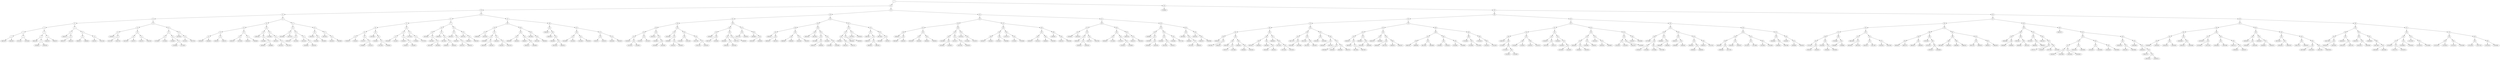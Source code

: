 digraph BST { 
	node [fontname="Arial"];
	l_306837426 [ label = "306837426"];
	l_306915035 [ label = "306915035"];
	l_307101152 [ label = "307101152"];
	l_307230169 [ label = "307230169"];
	l_307838427 [ label = "307838427"];
	l_307887256 [ label = "307887256"];
	l_308012196 [ label = "308012196"];
	l_308225730 [ label = "308225730"];
	l_308262074 [ label = "308262074"];
	l_308913371 [ label = "308913371"];
	l_309051105 [ label = "309051105"];
	l_309196773 [ label = "309196773"];
	l_309950374 [ label = "309950374"];
	l_309966816 [ label = "309966816"];
	l_310097641 [ label = "310097641"];
	l_310112262 [ label = "310112262"];
	l_315227394 [ label = "315227394"];
	l_315307728 [ label = "315307728"];
	l_315483341 [ label = "315483341"];
	l_316227590 [ label = "316227590"];
	l_316407571 [ label = "316407571"];
	l_316515751 [ label = "316515751"];
	l_316614324 [ label = "316614324"];
	l_317406902 [ label = "317406902"];
	l_317455819 [ label = "317455819"];
	l_317568947 [ label = "317568947"];
	l_317682896 [ label = "317682896"];
	l_317716250 [ label = "317716250"];
	l_318710971 [ label = "318710971"];
	l_318727919 [ label = "318727919"];
	l_318748153 [ label = "318748153"];
	l_323600150 [ label = "323600150"];
	l_323694046 [ label = "323694046"];
	l_323823576 [ label = "323823576"];
	l_323861761 [ label = "323861761"];
	l_324662781 [ label = "324662781"];
	l_324794394 [ label = "324794394"];
	l_324904163 [ label = "324904163"];
	l_325008600 [ label = "325008600"];
	l_325844190 [ label = "325844190"];
	l_325936634 [ label = "325936634"];
	l_325958880 [ label = "325958880"];
	l_326106880 [ label = "326106880"];
	l_326725129 [ label = "326725129"];
	l_326727394 [ label = "326727394"];
	l_326872619 [ label = "326872619"];
	l_327106061 [ label = "327106061"];
	l_332129538 [ label = "332129538"];
	l_332377319 [ label = "332377319"];
	l_333051911 [ label = "333051911"];
	l_333178629 [ label = "333178629"];
	l_333293609 [ label = "333293609"];
	l_333297355 [ label = "333297355"];
	l_333414184 [ label = "333414184"];
	l_334100209 [ label = "334100209"];
	l_334198033 [ label = "334198033"];
	l_334443795 [ label = "334443795"];
	l_335228432 [ label = "335228432"];
	l_335258904 [ label = "335258904"];
	l_335378233 [ label = "335378233"];
	l_373908750 [ label = "373908750"];
	l_374056148 [ label = "374056148"];
	l_374187477 [ label = "374187477"];
	l_374288093 [ label = "374288093"];
	l_374321146 [ label = "374321146"];
	l_375074839 [ label = "375074839"];
	l_375203833 [ label = "375203833"];
	l_375371298 [ label = "375371298"];
	l_375385302 [ label = "375385302"];
	l_376010020 [ label = "376010020"];
	l_376124697 [ label = "376124697"];
	l_376286978 [ label = "376286978"];
	l_376385347 [ label = "376385347"];
	l_376420387 [ label = "376420387"];
	l_377058536 [ label = "377058536"];
	l_377075785 [ label = "377075785"];
	l_377471015 [ label = "377471015"];
	l_382297635 [ label = "382297635"];
	l_382318060 [ label = "382318060"];
	l_382433090 [ label = "382433090"];
	l_382729991 [ label = "382729991"];
	l_383495748 [ label = "383495748"];
	l_383596076 [ label = "383596076"];
	l_383610641 [ label = "383610641"];
	l_383776851 [ label = "383776851"];
	l_384431367 [ label = "384431367"];
	l_384646709 [ label = "384646709"];
	l_384791797 [ label = "384791797"];
	l_384825107 [ label = "384825107"];
	l_385460204 [ label = "385460204"];
	l_385591285 [ label = "385591285"];
	l_385707341 [ label = "385707341"];
	l_390835542 [ label = "390835542"];
	l_391079675 [ label = "391079675"];
	l_391867996 [ label = "391867996"];
	l_391870557 [ label = "391870557"];
	l_391884826 [ label = "391884826"];
	l_392001304 [ label = "392001304"];
	l_392162837 [ label = "392162837"];
	l_392167193 [ label = "392167193"];
	l_392899938 [ label = "392899938"];
	l_392949343 [ label = "392949343"];
	l_393029120 [ label = "393029120"];
	l_393035069 [ label = "393035069"];
	l_393080671 [ label = "393080671"];
	l_393871399 [ label = "393871399"];
	l_393953092 [ label = "393953092"];
	l_394133053 [ label = "394133053"];
	l_399245347 [ label = "399245347"];
	l_400254559 [ label = "400254559"];
	l_400375300 [ label = "400375300"];
	l_400387361 [ label = "400387361"];
	l_400520995 [ label = "400520995"];
	l_401304839 [ label = "401304839"];
	l_401340492 [ label = "401340492"];
	l_401420365 [ label = "401420365"];
	l_401466706 [ label = "401466706"];
	l_402255471 [ label = "402255471"];
	l_402339176 [ label = "402339176"];
	l_402503469 [ label = "402503469"];
	l_402602007 [ label = "402602007"];
	l_441008236 [ label = "441008236"];
	l_441155149 [ label = "441155149"];
	l_441169941 [ label = "441169941"];
	l_441396791 [ label = "441396791"];
	l_441431607 [ label = "441431607"];
	l_442203733 [ label = "442203733"];
	l_442348913 [ label = "442348913"];
	l_442445850 [ label = "442445850"];
	l_442497083 [ label = "442497083"];
	l_443234360 [ label = "443234360"];
	l_443398269 [ label = "443398269"];
	l_443492119 [ label = "443492119"];
	l_443546907 [ label = "443546907"];
	l_444182392 [ label = "444182392"];
	l_444311106 [ label = "444311106"];
	l_444411943 [ label = "444411943"];
	l_444432444 [ label = "444432444"];
	l_444577384 [ label = "444577384"];
	l_449409057 [ label = "449409057"];
	l_449671231 [ label = "449671231"];
	l_449706020 [ label = "449706020"];
	l_450461484 [ label = "450461484"];
	l_450475918 [ label = "450475918"];
	l_450618663 [ label = "450618663"];
	l_450737736 [ label = "450737736"];
	l_450848357 [ label = "450848357"];
	l_451671378 [ label = "451671378"];
	l_451900754 [ label = "451900754"];
	l_452558663 [ label = "452558663"];
	l_452814929 [ label = "452814929"];
	l_452984694 [ label = "452984694"];
	l_458059315 [ label = "458059315"];
	l_458076243 [ label = "458076243"];
	l_458209141 [ label = "458209141"];
	l_458866062 [ label = "458866062"];
	l_458993550 [ label = "458993550"];
	l_459106108 [ label = "459106108"];
	l_459223097 [ label = "459223097"];
	l_459914549 [ label = "459914549"];
	l_460142651 [ label = "460142651"];
	l_460924212 [ label = "460924212"];
	l_460963925 [ label = "460963925"];
	l_461106489 [ label = "461106489"];
	l_461235830 [ label = "461235830"];
	l_461334683 [ label = "461334683"];
	l_461354396 [ label = "461354396"];
	l_466315134 [ label = "466315134"];
	l_466321311 [ label = "466321311"];
	l_466335332 [ label = "466335332"];
	l_466583688 [ label = "466583688"];
	l_466609533 [ label = "466609533"];
	l_467236422 [ label = "467236422"];
	l_467664228 [ label = "467664228"];
	l_468270697 [ label = "468270697"];
	l_468658318 [ label = "468658318"];
	l_468676451 [ label = "468676451"];
	l_468695140 [ label = "468695140"];
	l_468713645 [ label = "468713645"];
	l_469334085 [ label = "469334085"];
	l_469708971 [ label = "469708971"];
	l_508260207 [ label = "508260207"];
	l_508526696 [ label = "508526696"];
	l_508554610 [ label = "508554610"];
	l_509159030 [ label = "509159030"];
	l_509163640 [ label = "509163640"];
	l_509558381 [ label = "509558381"];
	l_509589401 [ label = "509589401"];
	l_510223695 [ label = "510223695"];
	l_510240636 [ label = "510240636"];
	l_510258576 [ label = "510258576"];
	l_510476217 [ label = "510476217"];
	l_510617466 [ label = "510617466"];
	l_510640248 [ label = "510640248"];
	l_511391668 [ label = "511391668"];
	l_511405474 [ label = "511405474"];
	l_511553122 [ label = "511553122"];
	l_516548227 [ label = "516548227"];
	l_516630621 [ label = "516630621"];
	l_516780125 [ label = "516780125"];
	l_516892858 [ label = "516892858"];
	l_517848420 [ label = "517848420"];
	l_517864809 [ label = "517864809"];
	l_517957770 [ label = "517957770"];
	l_518600070 [ label = "518600070"];
	l_518762412 [ label = "518762412"];
	l_518880648 [ label = "518880648"];
	l_519042945 [ label = "519042945"];
	l_519830947 [ label = "519830947"];
	l_519907216 [ label = "519907216"];
	l_519923400 [ label = "519923400"];
	l_524926897 [ label = "524926897"];
	l_525301394 [ label = "525301394"];
	l_525940679 [ label = "525940679"];
	l_525942165 [ label = "525942165"];
	l_525991382 [ label = "525991382"];
	l_526217170 [ label = "526217170"];
	l_526237656 [ label = "526237656"];
	l_526984624 [ label = "526984624"];
	l_527132050 [ label = "527132050"];
	l_527265422 [ label = "527265422"];
	l_527283864 [ label = "527283864"];
	l_527429753 [ label = "527429753"];
	l_528201374 [ label = "528201374"];
	l_528216023 [ label = "528216023"];
	l_528461756 [ label = "528461756"];
	l_533298904 [ label = "533298904"];
	l_533540505 [ label = "533540505"];
	l_533540790 [ label = "533540790"];
	l_533708675 [ label = "533708675"];
	l_534364060 [ label = "534364060"];
	l_534472602 [ label = "534472602"];
	l_534493127 [ label = "534493127"];
	l_534620096 [ label = "534620096"];
	l_534771328 [ label = "534771328"];
	l_535376069 [ label = "535376069"];
	l_535685063 [ label = "535685063"];
	l_535772807 [ label = "535772807"];
	l_535806145 [ label = "535806145"];
	l_536575937 [ label = "536575937"];
	l_536835726 [ label = "536835726"];
	l_536849895 [ label = "536849895"];
	l_671088922 [ label = "671088922"];
	l_843670961 [ label = "843670961"];
	l_843825102 [ label = "843825102"];
	l_843966164 [ label = "843966164"];
	l_844705777 [ label = "844705777"];
	l_844742866 [ label = "844742866"];
	l_844837003 [ label = "844837003"];
	l_845000344 [ label = "845000344"];
	l_845096628 [ label = "845096628"];
	l_845149913 [ label = "845149913"];
	l_845785271 [ label = "845785271"];
	l_845903351 [ label = "845903351"];
	l_846032893 [ label = "846032893"];
	l_846182394 [ label = "846182394"];
	l_846196151 [ label = "846196151"];
	l_846980540 [ label = "846980540"];
	l_847116437 [ label = "847116437"];
	l_847210209 [ label = "847210209"];
	l_847243423 [ label = "847243423"];
	l_852177147 [ label = "852177147"];
	l_852321989 [ label = "852321989"];
	l_852475869 [ label = "852475869"];
	l_853114334 [ label = "853114334"];
	l_853147867 [ label = "853147867"];
	l_853243357 [ label = "853243357"];
	l_854304425 [ label = "854304425"];
	l_854425094 [ label = "854425094"];
	l_855189184 [ label = "855189184"];
	l_855211497 [ label = "855211497"];
	l_855453858 [ label = "855453858"];
	l_855484323 [ label = "855484323"];
	l_855584935 [ label = "855584935"];
	l_855637673 [ label = "855637673"];
	l_860469514 [ label = "860469514"];
	l_860710826 [ label = "860710826"];
	l_860732947 [ label = "860732947"];
	l_860876813 [ label = "860876813"];
	l_861531565 [ label = "861531565"];
	l_861665258 [ label = "861665258"];
	l_861890831 [ label = "861890831"];
	l_862582740 [ label = "862582740"];
	l_862939090 [ label = "862939090"];
	l_863580346 [ label = "863580346"];
	l_863747503 [ label = "863747503"];
	l_863892976 [ label = "863892976"];
	l_864022457 [ label = "864022457"];
	l_868837554 [ label = "868837554"];
	l_868958496 [ label = "868958496"];
	l_869119965 [ label = "869119965"];
	l_869246909 [ label = "869246909"];
	l_870036962 [ label = "870036962"];
	l_870052128 [ label = "870052128"];
	l_870168065 [ label = "870168065"];
	l_870180609 [ label = "870180609"];
	l_871052986 [ label = "871052986"];
	l_871198396 [ label = "871198396"];
	l_871314949 [ label = "871314949"];
	l_872018145 [ label = "872018145"];
	l_872151266 [ label = "872151266"];
	l_872261643 [ label = "872261643"];
	l_910897152 [ label = "910897152"];
	l_911042053 [ label = "911042053"];
	l_911044803 [ label = "911044803"];
	l_911062828 [ label = "911062828"];
	l_911190020 [ label = "911190020"];
	l_911828453 [ label = "911828453"];
	l_911966442 [ label = "911966442"];
	l_912094707 [ label = "912094707"];
	l_912244172 [ label = "912244172"];
	l_912877833 [ label = "912877833"];
	l_913041142 [ label = "913041142"];
	l_913260275 [ label = "913260275"];
	l_914090028 [ label = "914090028"];
	l_914190033 [ label = "914190033"];
	l_914224687 [ label = "914224687"];
	l_914320948 [ label = "914320948"];
	l_919201840 [ label = "919201840"];
	l_919289814 [ label = "919289814"];
	l_919322942 [ label = "919322942"];
	l_919435488 [ label = "919435488"];
	l_919596761 [ label = "919596761"];
	l_920334334 [ label = "920334334"];
	l_920481526 [ label = "920481526"];
	l_920598807 [ label = "920598807"];
	l_921301309 [ label = "921301309"];
	l_921387289 [ label = "921387289"];
	l_921661758 [ label = "921661758"];
	l_921696260 [ label = "921696260"];
	l_922320677 [ label = "922320677"];
	l_922468385 [ label = "922468385"];
	l_927705086 [ label = "927705086"];
	l_927820012 [ label = "927820012"];
	l_927840485 [ label = "927840485"];
	l_927940866 [ label = "927940866"];
	l_927973350 [ label = "927973350"];
	l_928593639 [ label = "928593639"];
	l_928628493 [ label = "928628493"];
	l_928998993 [ label = "928998993"];
	l_929822471 [ label = "929822471"];
	l_929906956 [ label = "929906956"];
	l_930064361 [ label = "930064361"];
	l_930833933 [ label = "930833933"];
	l_930840810 [ label = "930840810"];
	l_930869040 [ label = "930869040"];
	l_930965273 [ label = "930965273"];
	l_931115254 [ label = "931115254"];
	l_935929359 [ label = "935929359"];
	l_935985488 [ label = "935985488"];
	l_936111865 [ label = "936111865"];
	l_936243550 [ label = "936243550"];
	l_936328767 [ label = "936328767"];
	l_937128279 [ label = "937128279"];
	l_937143864 [ label = "937143864"];
	l_937291866 [ label = "937291866"];
	l_937424899 [ label = "937424899"];
	l_938180856 [ label = "938180856"];
	l_938309916 [ label = "938309916"];
	l_938472989 [ label = "938472989"];
	l_939108607 [ label = "939108607"];
	l_939468839 [ label = "939468839"];
	l_939523912 [ label = "939523912"];
	l_977872421 [ label = "977872421"];
	l_978020199 [ label = "978020199"];
	l_978038375 [ label = "978038375"];
	l_978139168 [ label = "978139168"];
	l_978305029 [ label = "978305029"];
	l_978319650 [ label = "978319650"];
	l_979069000 [ label = "979069000"];
	l_979088965 [ label = "979088965"];
	l_979185969 [ label = "979185969"];
	l_980021099 [ label = "980021099"];
	l_980236616 [ label = "980236616"];
	l_980379185 [ label = "980379185"];
	l_981053237 [ label = "981053237"];
	l_981172087 [ label = "981172087"];
	l_981333516 [ label = "981333516"];
	l_981413484 [ label = "981413484"];
	l_986396237 [ label = "986396237"];
	l_986410778 [ label = "986410778"];
	l_986545979 [ label = "986545979"];
	l_986558045 [ label = "986558045"];
	l_987344505 [ label = "987344505"];
	l_987595070 [ label = "987595070"];
	l_987606848 [ label = "987606848"];
	l_987705116 [ label = "987705116"];
	l_988376865 [ label = "988376865"];
	l_988493430 [ label = "988493430"];
	l_988638840 [ label = "988638840"];
	l_988803421 [ label = "988803421"];
	l_989411169 [ label = "989411169"];
	l_989556570 [ label = "989556570"];
	l_989669411 [ label = "989669411"];
	l_989818440 [ label = "989818440"];
	l_994666850 [ label = "994666850"];
	l_994688555 [ label = "994688555"];
	l_995043680 [ label = "995043680"];
	l_995753601 [ label = "995753601"];
	l_995960966 [ label = "995960966"];
	l_996141103 [ label = "996141103"];
	l_996800583 [ label = "996800583"];
	l_996882545 [ label = "996882545"];
	l_997013870 [ label = "997013870"];
	l_997814311 [ label = "997814311"];
	l_997848975 [ label = "997848975"];
	l_997977908 [ label = "997977908"];
	l_997979950 [ label = "997979950"];
	l_998112914 [ label = "998112914"];
	l_998244472 [ label = "998244472"];
	l_1003038577 [ label = "1003038577"];
	l_1003075886 [ label = "1003075886"];
	l_1003169626 [ label = "1003169626"];
	l_1003206991 [ label = "1003206991"];
	l_1003225436 [ label = "1003225436"];
	l_1003349845 [ label = "1003349845"];
	l_1004106070 [ label = "1004106070"];
	l_1004269948 [ label = "1004269948"];
	l_1004355229 [ label = "1004355229"];
	l_1004499094 [ label = "1004499094"];
	l_1005283739 [ label = "1005283739"];
	l_1005418327 [ label = "1005418327"];
	l_1005448861 [ label = "1005448861"];
	l_1005584806 [ label = "1005584806"];
	l_1006237787 [ label = "1006237787"];
	l_1006315616 [ label = "1006315616"];
	l_1006338172 [ label = "1006338172"];
	l_1006580126 [ label = "1006580126"];
	l_1044983687 [ label = "1044983687"];
	l_1045032876 [ label = "1045032876"];
	l_1045391436 [ label = "1045391436"];
	l_1045428333 [ label = "1045428333"];
	l_1046036646 [ label = "1046036646"];
	l_1046347651 [ label = "1046347651"];
	l_1046440068 [ label = "1046440068"];
	l_1047099301 [ label = "1047099301"];
	l_1047101766 [ label = "1047101766"];
	l_1047394471 [ label = "1047394471"];
	l_1048166005 [ label = "1048166005"];
	l_1048276809 [ label = "1048276809"];
	l_1048393334 [ label = "1048393334"];
	l_1048428727 [ label = "1048428727"];
	l_1048521113 [ label = "1048521113"];
	l_1053503097 [ label = "1053503097"];
	l_1053534299 [ label = "1053534299"];
	l_1053653072 [ label = "1053653072"];
	l_1054556244 [ label = "1054556244"];
	l_1054680922 [ label = "1054680922"];
	l_1054832574 [ label = "1054832574"];
	l_1055518912 [ label = "1055518912"];
	l_1055620793 [ label = "1055620793"];
	l_1055735642 [ label = "1055735642"];
	l_1056517782 [ label = "1056517782"];
	l_1056663415 [ label = "1056663415"];
	l_1056702808 [ label = "1056702808"];
	l_1056781945 [ label = "1056781945"];
	l_1056913799 [ label = "1056913799"];
	l_1056947848 [ label = "1056947848"];
	l_1061893764 [ label = "1061893764"];
	l_1061929354 [ label = "1061929354"];
	l_1062172255 [ label = "1062172255"];
	l_1062862476 [ label = "1062862476"];
	l_1063221345 [ label = "1063221345"];
	l_1063237794 [ label = "1063237794"];
	l_1064003791 [ label = "1064003791"];
	l_1064152972 [ label = "1064152972"];
	l_1064304300 [ label = "1064304300"];
	l_1065089389 [ label = "1065089389"];
	l_1065170802 [ label = "1065170802"];
	l_1065320084 [ label = "1065320084"];
	l_1065336456 [ label = "1065336456"];
	l_1070186705 [ label = "1070186705"];
	l_1070278770 [ label = "1070278770"];
	l_1070329720 [ label = "1070329720"];
	l_1070459085 [ label = "1070459085"];
	l_1070590325 [ label = "1070590325"];
	l_1071197807 [ label = "1071197807"];
	l_1071382743 [ label = "1071382743"];
	l_1071640956 [ label = "1071640956"];
	l_1072247185 [ label = "1072247185"];
	l_1072396219 [ label = "1072396219"];
	l_1072431316 [ label = "1072431316"];
	l_1072562389 [ label = "1072562389"];
	l_1073311965 [ label = "1073311965"];
	l_1073477783 [ label = "1073477783"];
	l_1073576419 [ label = "1073576419"];
	l_1073592801 [ label = "1073592801"];
	i_0 [ label = "0"];
	i_0 -> {i_241 i_242};
	i_1 [ label = "1"];
	i_1 -> {l_306837426 l_306915035};
	i_2 [ label = "2"];
	i_2 -> {l_307101152 l_307230169};
	i_3 [ label = "3"];
	i_3 -> {i_1 i_2};
	i_4 [ label = "4"];
	i_4 -> {i_6 i_7};
	i_5 [ label = "5"];
	i_5 -> {l_307838427 l_307887256};
	i_6 [ label = "6"];
	i_6 -> {i_5 l_308012196};
	i_7 [ label = "7"];
	i_7 -> {l_308225730 l_308262074};
	i_8 [ label = "8"];
	i_8 -> {i_3 i_4};
	i_9 [ label = "9"];
	i_9 -> {i_11 i_12};
	i_10 [ label = "10"];
	i_10 -> {l_308913371 l_309051105};
	i_11 [ label = "11"];
	i_11 -> {i_10 l_309196773};
	i_12 [ label = "12"];
	i_12 -> {i_13 i_14};
	i_13 [ label = "13"];
	i_13 -> {l_309950374 l_309966816};
	i_14 [ label = "14"];
	i_14 -> {l_310097641 l_310112262};
	i_15 [ label = "15"];
	i_15 -> {i_8 i_9};
	i_16 [ label = "16"];
	i_16 -> {i_22 i_23};
	i_17 [ label = "17"];
	i_17 -> {l_315227394 l_315307728};
	i_18 [ label = "18"];
	i_18 -> {i_17 l_315483341};
	i_19 [ label = "19"];
	i_19 -> {i_20 i_21};
	i_20 [ label = "20"];
	i_20 -> {l_316227590 l_316407571};
	i_21 [ label = "21"];
	i_21 -> {l_316515751 l_316614324};
	i_22 [ label = "22"];
	i_22 -> {i_18 i_19};
	i_23 [ label = "23"];
	i_23 -> {i_27 i_28};
	i_24 [ label = "24"];
	i_24 -> {l_317406902 l_317455819};
	i_25 [ label = "25"];
	i_25 -> {l_317568947 i_26};
	i_26 [ label = "26"];
	i_26 -> {l_317682896 l_317716250};
	i_27 [ label = "27"];
	i_27 -> {i_24 i_25};
	i_28 [ label = "28"];
	i_28 -> {i_29 l_318748153};
	i_29 [ label = "29"];
	i_29 -> {l_318710971 l_318727919};
	i_30 [ label = "30"];
	i_30 -> {i_15 i_16};
	i_31 [ label = "31"];
	i_31 -> {i_46 i_47};
	i_32 [ label = "32"];
	i_32 -> {l_323600150 l_323694046};
	i_33 [ label = "33"];
	i_33 -> {l_323823576 l_323861761};
	i_34 [ label = "34"];
	i_34 -> {i_32 i_33};
	i_35 [ label = "35"];
	i_35 -> {i_36 i_37};
	i_36 [ label = "36"];
	i_36 -> {l_324662781 l_324794394};
	i_37 [ label = "37"];
	i_37 -> {l_324904163 l_325008600};
	i_38 [ label = "38"];
	i_38 -> {i_34 i_35};
	i_39 [ label = "39"];
	i_39 -> {i_42 i_43};
	i_40 [ label = "40"];
	i_40 -> {i_41 l_326106880};
	i_41 [ label = "41"];
	i_41 -> {l_325936634 l_325958880};
	i_42 [ label = "42"];
	i_42 -> {l_325844190 i_40};
	i_43 [ label = "43"];
	i_43 -> {i_45 l_327106061};
	i_44 [ label = "44"];
	i_44 -> {l_326725129 l_326727394};
	i_45 [ label = "45"];
	i_45 -> {i_44 l_326872619};
	i_46 [ label = "46"];
	i_46 -> {i_38 i_39};
	i_47 [ label = "47"];
	i_47 -> {i_53 i_54};
	i_48 [ label = "48"];
	i_48 -> {l_332129538 l_332377319};
	i_49 [ label = "49"];
	i_49 -> {i_50 i_51};
	i_50 [ label = "50"];
	i_50 -> {l_333051911 l_333178629};
	i_51 [ label = "51"];
	i_51 -> {i_52 l_333414184};
	i_52 [ label = "52"];
	i_52 -> {l_333293609 l_333297355};
	i_53 [ label = "53"];
	i_53 -> {i_48 i_49};
	i_54 [ label = "54"];
	i_54 -> {i_56 i_57};
	i_55 [ label = "55"];
	i_55 -> {l_334100209 l_334198033};
	i_56 [ label = "56"];
	i_56 -> {i_55 l_334443795};
	i_57 [ label = "57"];
	i_57 -> {i_58 l_335378233};
	i_58 [ label = "58"];
	i_58 -> {l_335228432 l_335258904};
	i_59 [ label = "59"];
	i_59 -> {i_30 i_31};
	i_60 [ label = "60"];
	i_60 -> {i_91 i_92};
	i_61 [ label = "61"];
	i_61 -> {l_373908750 l_374056148};
	i_62 [ label = "62"];
	i_62 -> {l_374187477 i_63};
	i_63 [ label = "63"];
	i_63 -> {l_374288093 l_374321146};
	i_64 [ label = "64"];
	i_64 -> {i_61 i_62};
	i_65 [ label = "65"];
	i_65 -> {l_375074839 i_66};
	i_66 [ label = "66"];
	i_66 -> {l_375203833 i_67};
	i_67 [ label = "67"];
	i_67 -> {l_375371298 l_375385302};
	i_68 [ label = "68"];
	i_68 -> {i_64 i_65};
	i_69 [ label = "69"];
	i_69 -> {i_73 i_74};
	i_70 [ label = "70"];
	i_70 -> {l_376010020 l_376124697};
	i_71 [ label = "71"];
	i_71 -> {l_376286978 i_72};
	i_72 [ label = "72"];
	i_72 -> {l_376385347 l_376420387};
	i_73 [ label = "73"];
	i_73 -> {i_70 i_71};
	i_74 [ label = "74"];
	i_74 -> {i_75 l_377471015};
	i_75 [ label = "75"];
	i_75 -> {l_377058536 l_377075785};
	i_76 [ label = "76"];
	i_76 -> {i_68 i_69};
	i_77 [ label = "77"];
	i_77 -> {i_84 i_85};
	i_78 [ label = "78"];
	i_78 -> {l_382297635 l_382318060};
	i_79 [ label = "79"];
	i_79 -> {i_78 l_382433090};
	i_80 [ label = "80"];
	i_80 -> {i_79 l_382729991};
	i_81 [ label = "81"];
	i_81 -> {l_383495748 i_82};
	i_82 [ label = "82"];
	i_82 -> {i_83 l_383776851};
	i_83 [ label = "83"];
	i_83 -> {l_383596076 l_383610641};
	i_84 [ label = "84"];
	i_84 -> {i_80 i_81};
	i_85 [ label = "85"];
	i_85 -> {i_88 i_89};
	i_86 [ label = "86"];
	i_86 -> {l_384646709 i_87};
	i_87 [ label = "87"];
	i_87 -> {l_384791797 l_384825107};
	i_88 [ label = "88"];
	i_88 -> {l_384431367 i_86};
	i_89 [ label = "89"];
	i_89 -> {i_90 l_385707341};
	i_90 [ label = "90"];
	i_90 -> {l_385460204 l_385591285};
	i_91 [ label = "91"];
	i_91 -> {i_76 i_77};
	i_92 [ label = "92"];
	i_92 -> {i_107 i_108};
	i_93 [ label = "93"];
	i_93 -> {l_390835542 l_391079675};
	i_94 [ label = "94"];
	i_94 -> {i_96 i_97};
	i_95 [ label = "95"];
	i_95 -> {l_391867996 l_391870557};
	i_96 [ label = "96"];
	i_96 -> {i_95 l_391884826};
	i_97 [ label = "97"];
	i_97 -> {l_392001304 i_98};
	i_98 [ label = "98"];
	i_98 -> {l_392162837 l_392167193};
	i_99 [ label = "99"];
	i_99 -> {i_93 i_94};
	i_100 [ label = "100"];
	i_100 -> {i_104 i_105};
	i_101 [ label = "101"];
	i_101 -> {l_392899938 l_392949343};
	i_102 [ label = "102"];
	i_102 -> {i_103 l_393080671};
	i_103 [ label = "103"];
	i_103 -> {l_393029120 l_393035069};
	i_104 [ label = "104"];
	i_104 -> {i_101 i_102};
	i_105 [ label = "105"];
	i_105 -> {i_106 l_394133053};
	i_106 [ label = "106"];
	i_106 -> {l_393871399 l_393953092};
	i_107 [ label = "107"];
	i_107 -> {i_99 i_100};
	i_108 [ label = "108"];
	i_108 -> {i_112 i_113};
	i_109 [ label = "109"];
	i_109 -> {l_400254559 i_110};
	i_110 [ label = "110"];
	i_110 -> {i_111 l_400520995};
	i_111 [ label = "111"];
	i_111 -> {l_400375300 l_400387361};
	i_112 [ label = "112"];
	i_112 -> {l_399245347 i_109};
	i_113 [ label = "113"];
	i_113 -> {i_116 i_117};
	i_114 [ label = "114"];
	i_114 -> {l_401304839 l_401340492};
	i_115 [ label = "115"];
	i_115 -> {l_401420365 l_401466706};
	i_116 [ label = "116"];
	i_116 -> {i_114 i_115};
	i_117 [ label = "117"];
	i_117 -> {i_118 i_119};
	i_118 [ label = "118"];
	i_118 -> {l_402255471 l_402339176};
	i_119 [ label = "119"];
	i_119 -> {l_402503469 l_402602007};
	i_120 [ label = "120"];
	i_120 -> {i_59 i_60};
	i_121 [ label = "121"];
	i_121 -> {i_180 i_181};
	i_122 [ label = "122"];
	i_122 -> {l_441155149 l_441169941};
	i_123 [ label = "123"];
	i_123 -> {l_441008236 i_122};
	i_124 [ label = "124"];
	i_124 -> {l_441396791 l_441431607};
	i_125 [ label = "125"];
	i_125 -> {i_123 i_124};
	i_126 [ label = "126"];
	i_126 -> {l_442203733 i_127};
	i_127 [ label = "127"];
	i_127 -> {l_442348913 i_128};
	i_128 [ label = "128"];
	i_128 -> {l_442445850 l_442497083};
	i_129 [ label = "129"];
	i_129 -> {i_125 i_126};
	i_130 [ label = "130"];
	i_130 -> {i_133 i_134};
	i_131 [ label = "131"];
	i_131 -> {l_443398269 i_132};
	i_132 [ label = "132"];
	i_132 -> {l_443492119 l_443546907};
	i_133 [ label = "133"];
	i_133 -> {l_443234360 i_131};
	i_134 [ label = "134"];
	i_134 -> {i_135 i_136};
	i_135 [ label = "135"];
	i_135 -> {l_444182392 l_444311106};
	i_136 [ label = "136"];
	i_136 -> {i_137 l_444577384};
	i_137 [ label = "137"];
	i_137 -> {l_444411943 l_444432444};
	i_138 [ label = "138"];
	i_138 -> {i_129 i_130};
	i_139 [ label = "139"];
	i_139 -> {i_146 i_147};
	i_140 [ label = "140"];
	i_140 -> {l_449671231 l_449706020};
	i_141 [ label = "141"];
	i_141 -> {l_449409057 i_140};
	i_142 [ label = "142"];
	i_142 -> {i_144 i_145};
	i_143 [ label = "143"];
	i_143 -> {l_450461484 l_450475918};
	i_144 [ label = "144"];
	i_144 -> {i_143 l_450618663};
	i_145 [ label = "145"];
	i_145 -> {l_450737736 l_450848357};
	i_146 [ label = "146"];
	i_146 -> {i_141 i_142};
	i_147 [ label = "147"];
	i_147 -> {i_148 i_149};
	i_148 [ label = "148"];
	i_148 -> {l_451671378 l_451900754};
	i_149 [ label = "149"];
	i_149 -> {l_452558663 i_150};
	i_150 [ label = "150"];
	i_150 -> {l_452814929 l_452984694};
	i_151 [ label = "151"];
	i_151 -> {i_138 i_139};
	i_152 [ label = "152"];
	i_152 -> {i_166 i_167};
	i_153 [ label = "153"];
	i_153 -> {l_458059315 l_458076243};
	i_154 [ label = "154"];
	i_154 -> {i_153 l_458209141};
	i_155 [ label = "155"];
	i_155 -> {i_156 i_157};
	i_156 [ label = "156"];
	i_156 -> {l_458866062 l_458993550};
	i_157 [ label = "157"];
	i_157 -> {l_459106108 l_459223097};
	i_158 [ label = "158"];
	i_158 -> {i_154 i_155};
	i_159 [ label = "159"];
	i_159 -> {i_160 i_161};
	i_160 [ label = "160"];
	i_160 -> {l_459914549 l_460142651};
	i_161 [ label = "161"];
	i_161 -> {i_163 i_164};
	i_162 [ label = "162"];
	i_162 -> {l_460924212 l_460963925};
	i_163 [ label = "163"];
	i_163 -> {i_162 l_461106489};
	i_164 [ label = "164"];
	i_164 -> {l_461235830 i_165};
	i_165 [ label = "165"];
	i_165 -> {l_461334683 l_461354396};
	i_166 [ label = "166"];
	i_166 -> {i_158 i_159};
	i_167 [ label = "167"];
	i_167 -> {i_173 i_174};
	i_168 [ label = "168"];
	i_168 -> {l_466315134 l_466321311};
	i_169 [ label = "169"];
	i_169 -> {i_168 l_466335332};
	i_170 [ label = "170"];
	i_170 -> {l_466583688 l_466609533};
	i_171 [ label = "171"];
	i_171 -> {i_169 i_170};
	i_172 [ label = "172"];
	i_172 -> {l_467236422 l_467664228};
	i_173 [ label = "173"];
	i_173 -> {i_171 i_172};
	i_174 [ label = "174"];
	i_174 -> {i_177 i_178};
	i_175 [ label = "175"];
	i_175 -> {i_176 l_468695140};
	i_176 [ label = "176"];
	i_176 -> {l_468658318 l_468676451};
	i_177 [ label = "177"];
	i_177 -> {l_468270697 i_175};
	i_178 [ label = "178"];
	i_178 -> {l_468713645 i_179};
	i_179 [ label = "179"];
	i_179 -> {l_469334085 l_469708971};
	i_180 [ label = "180"];
	i_180 -> {i_151 i_152};
	i_181 [ label = "181"];
	i_181 -> {i_210 i_211};
	i_182 [ label = "182"];
	i_182 -> {l_508526696 l_508554610};
	i_183 [ label = "183"];
	i_183 -> {l_508260207 i_182};
	i_184 [ label = "184"];
	i_184 -> {i_185 i_186};
	i_185 [ label = "185"];
	i_185 -> {l_509159030 l_509163640};
	i_186 [ label = "186"];
	i_186 -> {l_509558381 l_509589401};
	i_187 [ label = "187"];
	i_187 -> {i_183 i_184};
	i_188 [ label = "188"];
	i_188 -> {i_193 i_194};
	i_189 [ label = "189"];
	i_189 -> {l_510240636 l_510258576};
	i_190 [ label = "190"];
	i_190 -> {l_510223695 i_189};
	i_191 [ label = "191"];
	i_191 -> {l_510476217 i_192};
	i_192 [ label = "192"];
	i_192 -> {l_510617466 l_510640248};
	i_193 [ label = "193"];
	i_193 -> {i_190 i_191};
	i_194 [ label = "194"];
	i_194 -> {i_195 l_511553122};
	i_195 [ label = "195"];
	i_195 -> {l_511391668 l_511405474};
	i_196 [ label = "196"];
	i_196 -> {i_187 i_188};
	i_197 [ label = "197"];
	i_197 -> {i_203 i_204};
	i_198 [ label = "198"];
	i_198 -> {l_516548227 l_516630621};
	i_199 [ label = "199"];
	i_199 -> {l_516780125 l_516892858};
	i_200 [ label = "200"];
	i_200 -> {i_198 i_199};
	i_201 [ label = "201"];
	i_201 -> {i_202 l_517957770};
	i_202 [ label = "202"];
	i_202 -> {l_517848420 l_517864809};
	i_203 [ label = "203"];
	i_203 -> {i_200 i_201};
	i_204 [ label = "204"];
	i_204 -> {i_207 i_208};
	i_205 [ label = "205"];
	i_205 -> {l_518600070 l_518762412};
	i_206 [ label = "206"];
	i_206 -> {l_518880648 l_519042945};
	i_207 [ label = "207"];
	i_207 -> {i_205 i_206};
	i_208 [ label = "208"];
	i_208 -> {l_519830947 i_209};
	i_209 [ label = "209"];
	i_209 -> {l_519907216 l_519923400};
	i_210 [ label = "210"];
	i_210 -> {i_196 i_197};
	i_211 [ label = "211"];
	i_211 -> {i_225 i_226};
	i_212 [ label = "212"];
	i_212 -> {l_524926897 l_525301394};
	i_213 [ label = "213"];
	i_213 -> {i_215 i_216};
	i_214 [ label = "214"];
	i_214 -> {l_525940679 l_525942165};
	i_215 [ label = "215"];
	i_215 -> {i_214 l_525991382};
	i_216 [ label = "216"];
	i_216 -> {l_526217170 l_526237656};
	i_217 [ label = "217"];
	i_217 -> {i_212 i_213};
	i_218 [ label = "218"];
	i_218 -> {i_222 i_223};
	i_219 [ label = "219"];
	i_219 -> {l_526984624 l_527132050};
	i_220 [ label = "220"];
	i_220 -> {i_221 l_527429753};
	i_221 [ label = "221"];
	i_221 -> {l_527265422 l_527283864};
	i_222 [ label = "222"];
	i_222 -> {i_219 i_220};
	i_223 [ label = "223"];
	i_223 -> {i_224 l_528461756};
	i_224 [ label = "224"];
	i_224 -> {l_528201374 l_528216023};
	i_225 [ label = "225"];
	i_225 -> {i_217 i_218};
	i_226 [ label = "226"];
	i_226 -> {i_234 i_235};
	i_227 [ label = "227"];
	i_227 -> {i_228 l_533708675};
	i_228 [ label = "228"];
	i_228 -> {l_533540505 l_533540790};
	i_229 [ label = "229"];
	i_229 -> {l_533298904 i_227};
	i_230 [ label = "230"];
	i_230 -> {i_232 i_233};
	i_231 [ label = "231"];
	i_231 -> {l_534472602 l_534493127};
	i_232 [ label = "232"];
	i_232 -> {l_534364060 i_231};
	i_233 [ label = "233"];
	i_233 -> {l_534620096 l_534771328};
	i_234 [ label = "234"];
	i_234 -> {i_229 i_230};
	i_235 [ label = "235"];
	i_235 -> {i_238 i_239};
	i_236 [ label = "236"];
	i_236 -> {l_535685063 i_237};
	i_237 [ label = "237"];
	i_237 -> {l_535772807 l_535806145};
	i_238 [ label = "238"];
	i_238 -> {l_535376069 i_236};
	i_239 [ label = "239"];
	i_239 -> {l_536575937 i_240};
	i_240 [ label = "240"];
	i_240 -> {l_536835726 l_536849895};
	i_241 [ label = "241"];
	i_241 -> {i_120 i_121};
	i_242 [ label = "242"];
	i_242 -> {l_671088922 i_243};
	i_243 [ label = "243"];
	i_243 -> {i_362 i_363};
	i_244 [ label = "244"];
	i_244 -> {l_843670961 l_843825102};
	i_245 [ label = "245"];
	i_245 -> {i_244 l_843966164};
	i_246 [ label = "246"];
	i_246 -> {i_248 i_249};
	i_247 [ label = "247"];
	i_247 -> {l_844705777 l_844742866};
	i_248 [ label = "248"];
	i_248 -> {i_247 l_844837003};
	i_249 [ label = "249"];
	i_249 -> {l_845000344 i_250};
	i_250 [ label = "250"];
	i_250 -> {l_845096628 l_845149913};
	i_251 [ label = "251"];
	i_251 -> {i_245 i_246};
	i_252 [ label = "252"];
	i_252 -> {i_256 i_257};
	i_253 [ label = "253"];
	i_253 -> {l_845785271 l_845903351};
	i_254 [ label = "254"];
	i_254 -> {l_846032893 i_255};
	i_255 [ label = "255"];
	i_255 -> {l_846182394 l_846196151};
	i_256 [ label = "256"];
	i_256 -> {i_253 i_254};
	i_257 [ label = "257"];
	i_257 -> {l_846980540 i_258};
	i_258 [ label = "258"];
	i_258 -> {l_847116437 i_259};
	i_259 [ label = "259"];
	i_259 -> {l_847210209 l_847243423};
	i_260 [ label = "260"];
	i_260 -> {i_251 i_252};
	i_261 [ label = "261"];
	i_261 -> {i_266 i_267};
	i_262 [ label = "262"];
	i_262 -> {l_852321989 l_852475869};
	i_263 [ label = "263"];
	i_263 -> {l_852177147 i_262};
	i_264 [ label = "264"];
	i_264 -> {l_853114334 i_265};
	i_265 [ label = "265"];
	i_265 -> {l_853147867 l_853243357};
	i_266 [ label = "266"];
	i_266 -> {i_263 i_264};
	i_267 [ label = "267"];
	i_267 -> {i_268 i_269};
	i_268 [ label = "268"];
	i_268 -> {l_854304425 l_854425094};
	i_269 [ label = "269"];
	i_269 -> {i_270 i_271};
	i_270 [ label = "270"];
	i_270 -> {l_855189184 l_855211497};
	i_271 [ label = "271"];
	i_271 -> {i_272 i_273};
	i_272 [ label = "272"];
	i_272 -> {l_855453858 l_855484323};
	i_273 [ label = "273"];
	i_273 -> {l_855584935 l_855637673};
	i_274 [ label = "274"];
	i_274 -> {i_260 i_261};
	i_275 [ label = "275"];
	i_275 -> {i_287 i_288};
	i_276 [ label = "276"];
	i_276 -> {i_277 l_860876813};
	i_277 [ label = "277"];
	i_277 -> {l_860710826 l_860732947};
	i_278 [ label = "278"];
	i_278 -> {l_860469514 i_276};
	i_279 [ label = "279"];
	i_279 -> {i_280 l_861890831};
	i_280 [ label = "280"];
	i_280 -> {l_861531565 l_861665258};
	i_281 [ label = "281"];
	i_281 -> {i_278 i_279};
	i_282 [ label = "282"];
	i_282 -> {i_283 i_284};
	i_283 [ label = "283"];
	i_283 -> {l_862582740 l_862939090};
	i_284 [ label = "284"];
	i_284 -> {i_285 i_286};
	i_285 [ label = "285"];
	i_285 -> {l_863580346 l_863747503};
	i_286 [ label = "286"];
	i_286 -> {l_863892976 l_864022457};
	i_287 [ label = "287"];
	i_287 -> {i_281 i_282};
	i_288 [ label = "288"];
	i_288 -> {i_295 i_296};
	i_289 [ label = "289"];
	i_289 -> {l_868837554 l_868958496};
	i_290 [ label = "290"];
	i_290 -> {l_869119965 l_869246909};
	i_291 [ label = "291"];
	i_291 -> {i_289 i_290};
	i_292 [ label = "292"];
	i_292 -> {i_293 i_294};
	i_293 [ label = "293"];
	i_293 -> {l_870036962 l_870052128};
	i_294 [ label = "294"];
	i_294 -> {l_870168065 l_870180609};
	i_295 [ label = "295"];
	i_295 -> {i_291 i_292};
	i_296 [ label = "296"];
	i_296 -> {i_298 i_299};
	i_297 [ label = "297"];
	i_297 -> {l_871198396 l_871314949};
	i_298 [ label = "298"];
	i_298 -> {l_871052986 i_297};
	i_299 [ label = "299"];
	i_299 -> {i_300 l_872261643};
	i_300 [ label = "300"];
	i_300 -> {l_872018145 l_872151266};
	i_301 [ label = "301"];
	i_301 -> {i_274 i_275};
	i_302 [ label = "302"];
	i_302 -> {i_331 i_332};
	i_303 [ label = "303"];
	i_303 -> {i_305 l_911190020};
	i_304 [ label = "304"];
	i_304 -> {l_911042053 l_911044803};
	i_305 [ label = "305"];
	i_305 -> {i_304 l_911062828};
	i_306 [ label = "306"];
	i_306 -> {l_910897152 i_303};
	i_307 [ label = "307"];
	i_307 -> {i_308 i_309};
	i_308 [ label = "308"];
	i_308 -> {l_911828453 l_911966442};
	i_309 [ label = "309"];
	i_309 -> {l_912094707 l_912244172};
	i_310 [ label = "310"];
	i_310 -> {i_306 i_307};
	i_311 [ label = "311"];
	i_311 -> {i_313 i_314};
	i_312 [ label = "312"];
	i_312 -> {l_912877833 l_913041142};
	i_313 [ label = "313"];
	i_313 -> {i_312 l_913260275};
	i_314 [ label = "314"];
	i_314 -> {l_914090028 i_315};
	i_315 [ label = "315"];
	i_315 -> {i_316 l_914320948};
	i_316 [ label = "316"];
	i_316 -> {l_914190033 l_914224687};
	i_317 [ label = "317"];
	i_317 -> {i_310 i_311};
	i_318 [ label = "318"];
	i_318 -> {i_325 i_326};
	i_319 [ label = "319"];
	i_319 -> {l_919289814 l_919322942};
	i_320 [ label = "320"];
	i_320 -> {l_919201840 i_319};
	i_321 [ label = "321"];
	i_321 -> {l_919435488 l_919596761};
	i_322 [ label = "322"];
	i_322 -> {i_320 i_321};
	i_323 [ label = "323"];
	i_323 -> {l_920334334 i_324};
	i_324 [ label = "324"];
	i_324 -> {l_920481526 l_920598807};
	i_325 [ label = "325"];
	i_325 -> {i_322 i_323};
	i_326 [ label = "326"];
	i_326 -> {i_329 i_330};
	i_327 [ label = "327"];
	i_327 -> {l_921301309 l_921387289};
	i_328 [ label = "328"];
	i_328 -> {l_921661758 l_921696260};
	i_329 [ label = "329"];
	i_329 -> {i_327 i_328};
	i_330 [ label = "330"];
	i_330 -> {l_922320677 l_922468385};
	i_331 [ label = "331"];
	i_331 -> {i_317 i_318};
	i_332 [ label = "332"];
	i_332 -> {i_347 i_348};
	i_333 [ label = "333"];
	i_333 -> {i_334 i_335};
	i_334 [ label = "334"];
	i_334 -> {l_927820012 l_927840485};
	i_335 [ label = "335"];
	i_335 -> {l_927940866 l_927973350};
	i_336 [ label = "336"];
	i_336 -> {l_927705086 i_333};
	i_337 [ label = "337"];
	i_337 -> {i_338 l_928998993};
	i_338 [ label = "338"];
	i_338 -> {l_928593639 l_928628493};
	i_339 [ label = "339"];
	i_339 -> {i_336 i_337};
	i_340 [ label = "340"];
	i_340 -> {i_342 i_343};
	i_341 [ label = "341"];
	i_341 -> {l_929906956 l_930064361};
	i_342 [ label = "342"];
	i_342 -> {l_929822471 i_341};
	i_343 [ label = "343"];
	i_343 -> {i_345 i_346};
	i_344 [ label = "344"];
	i_344 -> {l_930840810 l_930869040};
	i_345 [ label = "345"];
	i_345 -> {l_930833933 i_344};
	i_346 [ label = "346"];
	i_346 -> {l_930965273 l_931115254};
	i_347 [ label = "347"];
	i_347 -> {i_339 i_340};
	i_348 [ label = "348"];
	i_348 -> {i_356 i_357};
	i_349 [ label = "349"];
	i_349 -> {l_935985488 l_936111865};
	i_350 [ label = "350"];
	i_350 -> {l_935929359 i_349};
	i_351 [ label = "351"];
	i_351 -> {l_936243550 l_936328767};
	i_352 [ label = "352"];
	i_352 -> {i_350 i_351};
	i_353 [ label = "353"];
	i_353 -> {i_354 i_355};
	i_354 [ label = "354"];
	i_354 -> {l_937128279 l_937143864};
	i_355 [ label = "355"];
	i_355 -> {l_937291866 l_937424899};
	i_356 [ label = "356"];
	i_356 -> {i_352 i_353};
	i_357 [ label = "357"];
	i_357 -> {i_359 i_360};
	i_358 [ label = "358"];
	i_358 -> {l_938309916 l_938472989};
	i_359 [ label = "359"];
	i_359 -> {l_938180856 i_358};
	i_360 [ label = "360"];
	i_360 -> {l_939108607 i_361};
	i_361 [ label = "361"];
	i_361 -> {l_939468839 l_939523912};
	i_362 [ label = "362"];
	i_362 -> {i_301 i_302};
	i_363 [ label = "363"];
	i_363 -> {i_427 i_428};
	i_364 [ label = "364"];
	i_364 -> {l_978020199 l_978038375};
	i_365 [ label = "365"];
	i_365 -> {l_977872421 i_364};
	i_366 [ label = "366"];
	i_366 -> {l_978139168 i_367};
	i_367 [ label = "367"];
	i_367 -> {l_978305029 l_978319650};
	i_368 [ label = "368"];
	i_368 -> {i_365 i_366};
	i_369 [ label = "369"];
	i_369 -> {i_370 l_979185969};
	i_370 [ label = "370"];
	i_370 -> {l_979069000 l_979088965};
	i_371 [ label = "371"];
	i_371 -> {i_368 i_369};
	i_372 [ label = "372"];
	i_372 -> {i_374 i_375};
	i_373 [ label = "373"];
	i_373 -> {l_980236616 l_980379185};
	i_374 [ label = "374"];
	i_374 -> {l_980021099 i_373};
	i_375 [ label = "375"];
	i_375 -> {i_376 i_377};
	i_376 [ label = "376"];
	i_376 -> {l_981053237 l_981172087};
	i_377 [ label = "377"];
	i_377 -> {l_981333516 l_981413484};
	i_378 [ label = "378"];
	i_378 -> {i_371 i_372};
	i_379 [ label = "379"];
	i_379 -> {i_386 i_387};
	i_380 [ label = "380"];
	i_380 -> {l_986396237 l_986410778};
	i_381 [ label = "381"];
	i_381 -> {l_986545979 l_986558045};
	i_382 [ label = "382"];
	i_382 -> {i_380 i_381};
	i_383 [ label = "383"];
	i_383 -> {l_987344505 i_384};
	i_384 [ label = "384"];
	i_384 -> {i_385 l_987705116};
	i_385 [ label = "385"];
	i_385 -> {l_987595070 l_987606848};
	i_386 [ label = "386"];
	i_386 -> {i_382 i_383};
	i_387 [ label = "387"];
	i_387 -> {i_390 i_391};
	i_388 [ label = "388"];
	i_388 -> {l_988376865 l_988493430};
	i_389 [ label = "389"];
	i_389 -> {l_988638840 l_988803421};
	i_390 [ label = "390"];
	i_390 -> {i_388 i_389};
	i_391 [ label = "391"];
	i_391 -> {i_392 i_393};
	i_392 [ label = "392"];
	i_392 -> {l_989411169 l_989556570};
	i_393 [ label = "393"];
	i_393 -> {l_989669411 l_989818440};
	i_394 [ label = "394"];
	i_394 -> {i_378 i_379};
	i_395 [ label = "395"];
	i_395 -> {i_408 i_409};
	i_396 [ label = "396"];
	i_396 -> {l_994666850 l_994688555};
	i_397 [ label = "397"];
	i_397 -> {i_396 l_995043680};
	i_398 [ label = "398"];
	i_398 -> {l_995753601 i_399};
	i_399 [ label = "399"];
	i_399 -> {l_995960966 l_996141103};
	i_400 [ label = "400"];
	i_400 -> {i_397 i_398};
	i_401 [ label = "401"];
	i_401 -> {i_403 i_404};
	i_402 [ label = "402"];
	i_402 -> {l_996800583 l_996882545};
	i_403 [ label = "403"];
	i_403 -> {i_402 l_997013870};
	i_404 [ label = "404"];
	i_404 -> {i_407 l_998112914};
	i_405 [ label = "405"];
	i_405 -> {l_997814311 l_997848975};
	i_406 [ label = "406"];
	i_406 -> {l_997977908 l_997979950};
	i_407 [ label = "407"];
	i_407 -> {i_405 i_406};
	i_408 [ label = "408"];
	i_408 -> {i_400 i_401};
	i_409 [ label = "409"];
	i_409 -> {l_998244472 i_410};
	i_410 [ label = "410"];
	i_410 -> {i_419 i_420};
	i_411 [ label = "411"];
	i_411 -> {l_1003038577 l_1003075886};
	i_412 [ label = "412"];
	i_412 -> {l_1003169626 l_1003206991};
	i_413 [ label = "413"];
	i_413 -> {i_411 i_412};
	i_414 [ label = "414"];
	i_414 -> {l_1003225436 l_1003349845};
	i_415 [ label = "415"];
	i_415 -> {i_413 i_414};
	i_416 [ label = "416"];
	i_416 -> {i_417 i_418};
	i_417 [ label = "417"];
	i_417 -> {l_1004106070 l_1004269948};
	i_418 [ label = "418"];
	i_418 -> {l_1004355229 l_1004499094};
	i_419 [ label = "419"];
	i_419 -> {i_415 i_416};
	i_420 [ label = "420"];
	i_420 -> {i_422 i_423};
	i_421 [ label = "421"];
	i_421 -> {l_1005418327 l_1005448861};
	i_422 [ label = "422"];
	i_422 -> {l_1005283739 i_421};
	i_423 [ label = "423"];
	i_423 -> {l_1005584806 i_424};
	i_424 [ label = "424"];
	i_424 -> {i_426 l_1006580126};
	i_425 [ label = "425"];
	i_425 -> {l_1006315616 l_1006338172};
	i_426 [ label = "426"];
	i_426 -> {l_1006237787 i_425};
	i_427 [ label = "427"];
	i_427 -> {i_394 i_395};
	i_428 [ label = "428"];
	i_428 -> {i_457 i_458};
	i_429 [ label = "429"];
	i_429 -> {l_1044983687 l_1045032876};
	i_430 [ label = "430"];
	i_430 -> {l_1045391436 l_1045428333};
	i_431 [ label = "431"];
	i_431 -> {i_429 i_430};
	i_432 [ label = "432"];
	i_432 -> {l_1046036646 i_433};
	i_433 [ label = "433"];
	i_433 -> {l_1046347651 l_1046440068};
	i_434 [ label = "434"];
	i_434 -> {i_431 i_432};
	i_435 [ label = "435"];
	i_435 -> {i_437 i_438};
	i_436 [ label = "436"];
	i_436 -> {l_1047099301 l_1047101766};
	i_437 [ label = "437"];
	i_437 -> {i_436 l_1047394471};
	i_438 [ label = "438"];
	i_438 -> {i_439 i_440};
	i_439 [ label = "439"];
	i_439 -> {l_1048166005 l_1048276809};
	i_440 [ label = "440"];
	i_440 -> {i_441 l_1048521113};
	i_441 [ label = "441"];
	i_441 -> {l_1048393334 l_1048428727};
	i_442 [ label = "442"];
	i_442 -> {i_434 i_435};
	i_443 [ label = "443"];
	i_443 -> {i_448 i_449};
	i_444 [ label = "444"];
	i_444 -> {l_1053503097 l_1053534299};
	i_445 [ label = "445"];
	i_445 -> {i_444 l_1053653072};
	i_446 [ label = "446"];
	i_446 -> {l_1054556244 i_447};
	i_447 [ label = "447"];
	i_447 -> {l_1054680922 l_1054832574};
	i_448 [ label = "448"];
	i_448 -> {i_445 i_446};
	i_449 [ label = "449"];
	i_449 -> {i_451 i_452};
	i_450 [ label = "450"];
	i_450 -> {l_1055518912 l_1055620793};
	i_451 [ label = "451"];
	i_451 -> {i_450 l_1055735642};
	i_452 [ label = "452"];
	i_452 -> {i_453 i_454};
	i_453 [ label = "453"];
	i_453 -> {l_1056517782 l_1056663415};
	i_454 [ label = "454"];
	i_454 -> {i_455 i_456};
	i_455 [ label = "455"];
	i_455 -> {l_1056702808 l_1056781945};
	i_456 [ label = "456"];
	i_456 -> {l_1056913799 l_1056947848};
	i_457 [ label = "457"];
	i_457 -> {i_442 i_443};
	i_458 [ label = "458"];
	i_458 -> {i_470 i_471};
	i_459 [ label = "459"];
	i_459 -> {l_1061893764 l_1061929354};
	i_460 [ label = "460"];
	i_460 -> {i_459 l_1062172255};
	i_461 [ label = "461"];
	i_461 -> {l_1062862476 i_462};
	i_462 [ label = "462"];
	i_462 -> {l_1063221345 l_1063237794};
	i_463 [ label = "463"];
	i_463 -> {i_460 i_461};
	i_464 [ label = "464"];
	i_464 -> {i_466 i_467};
	i_465 [ label = "465"];
	i_465 -> {l_1064152972 l_1064304300};
	i_466 [ label = "466"];
	i_466 -> {l_1064003791 i_465};
	i_467 [ label = "467"];
	i_467 -> {l_1065089389 i_468};
	i_468 [ label = "468"];
	i_468 -> {l_1065170802 i_469};
	i_469 [ label = "469"];
	i_469 -> {l_1065320084 l_1065336456};
	i_470 [ label = "470"];
	i_470 -> {i_463 i_464};
	i_471 [ label = "471"];
	i_471 -> {i_478 i_479};
	i_472 [ label = "472"];
	i_472 -> {l_1070278770 l_1070329720};
	i_473 [ label = "473"];
	i_473 -> {l_1070186705 i_472};
	i_474 [ label = "474"];
	i_474 -> {l_1070459085 l_1070590325};
	i_475 [ label = "475"];
	i_475 -> {i_473 i_474};
	i_476 [ label = "476"];
	i_476 -> {l_1071197807 i_477};
	i_477 [ label = "477"];
	i_477 -> {l_1071382743 l_1071640956};
	i_478 [ label = "478"];
	i_478 -> {i_475 i_476};
	i_479 [ label = "479"];
	i_479 -> {i_482 i_483};
	i_480 [ label = "480"];
	i_480 -> {l_1072247185 l_1072396219};
	i_481 [ label = "481"];
	i_481 -> {l_1072431316 l_1072562389};
	i_482 [ label = "482"];
	i_482 -> {i_480 i_481};
	i_483 [ label = "483"];
	i_483 -> {i_484 i_485};
	i_484 [ label = "484"];
	i_484 -> {l_1073311965 l_1073477783};
	i_485 [ label = "485"];
	i_485 -> {l_1073576419 l_1073592801};
}